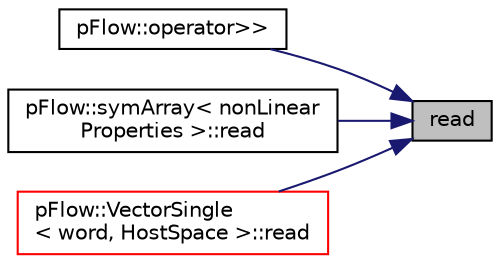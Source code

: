 digraph "read"
{
 // LATEX_PDF_SIZE
  edge [fontname="Helvetica",fontsize="10",labelfontname="Helvetica",labelfontsize="10"];
  node [fontname="Helvetica",fontsize="10",shape=record];
  rankdir="RL";
  Node1 [label="read",height=0.2,width=0.4,color="black", fillcolor="grey75", style="filled", fontcolor="black",tooltip=" "];
  Node1 -> Node2 [dir="back",color="midnightblue",fontsize="10",style="solid",fontname="Helvetica"];
  Node2 [label="pFlow::operator\>\>",height=0.2,width=0.4,color="black", fillcolor="white", style="filled",URL="$namespacepFlow.html#a6afb377b6e01773903cd7a2e0c18f3c9",tooltip=" "];
  Node1 -> Node3 [dir="back",color="midnightblue",fontsize="10",style="solid",fontname="Helvetica"];
  Node3 [label="pFlow::symArray\< nonLinear\lProperties \>::read",height=0.2,width=0.4,color="black", fillcolor="white", style="filled",URL="$classpFlow_1_1symArray.html#ae1d42751915e8566dac19658cc498ffa",tooltip=" "];
  Node1 -> Node4 [dir="back",color="midnightblue",fontsize="10",style="solid",fontname="Helvetica"];
  Node4 [label="pFlow::VectorSingle\l\< word, HostSpace \>::read",height=0.2,width=0.4,color="red", fillcolor="white", style="filled",URL="$classpFlow_1_1VectorSingle_3_01word_00_01HostSpace_01_4.html#ae1d42751915e8566dac19658cc498ffa",tooltip="Read vector from stream."];
}
